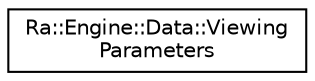 digraph "Graphical Class Hierarchy"
{
 // INTERACTIVE_SVG=YES
 // LATEX_PDF_SIZE
  edge [fontname="Helvetica",fontsize="10",labelfontname="Helvetica",labelfontsize="10"];
  node [fontname="Helvetica",fontsize="10",shape=record];
  rankdir="LR";
  Node0 [label="Ra::Engine::Data::Viewing\lParameters",height=0.2,width=0.4,color="black", fillcolor="white", style="filled",URL="$structRa_1_1Engine_1_1Data_1_1ViewingParameters.html",tooltip="the set of viewing parameters extracted from the camera and given to the renderer"];
}
